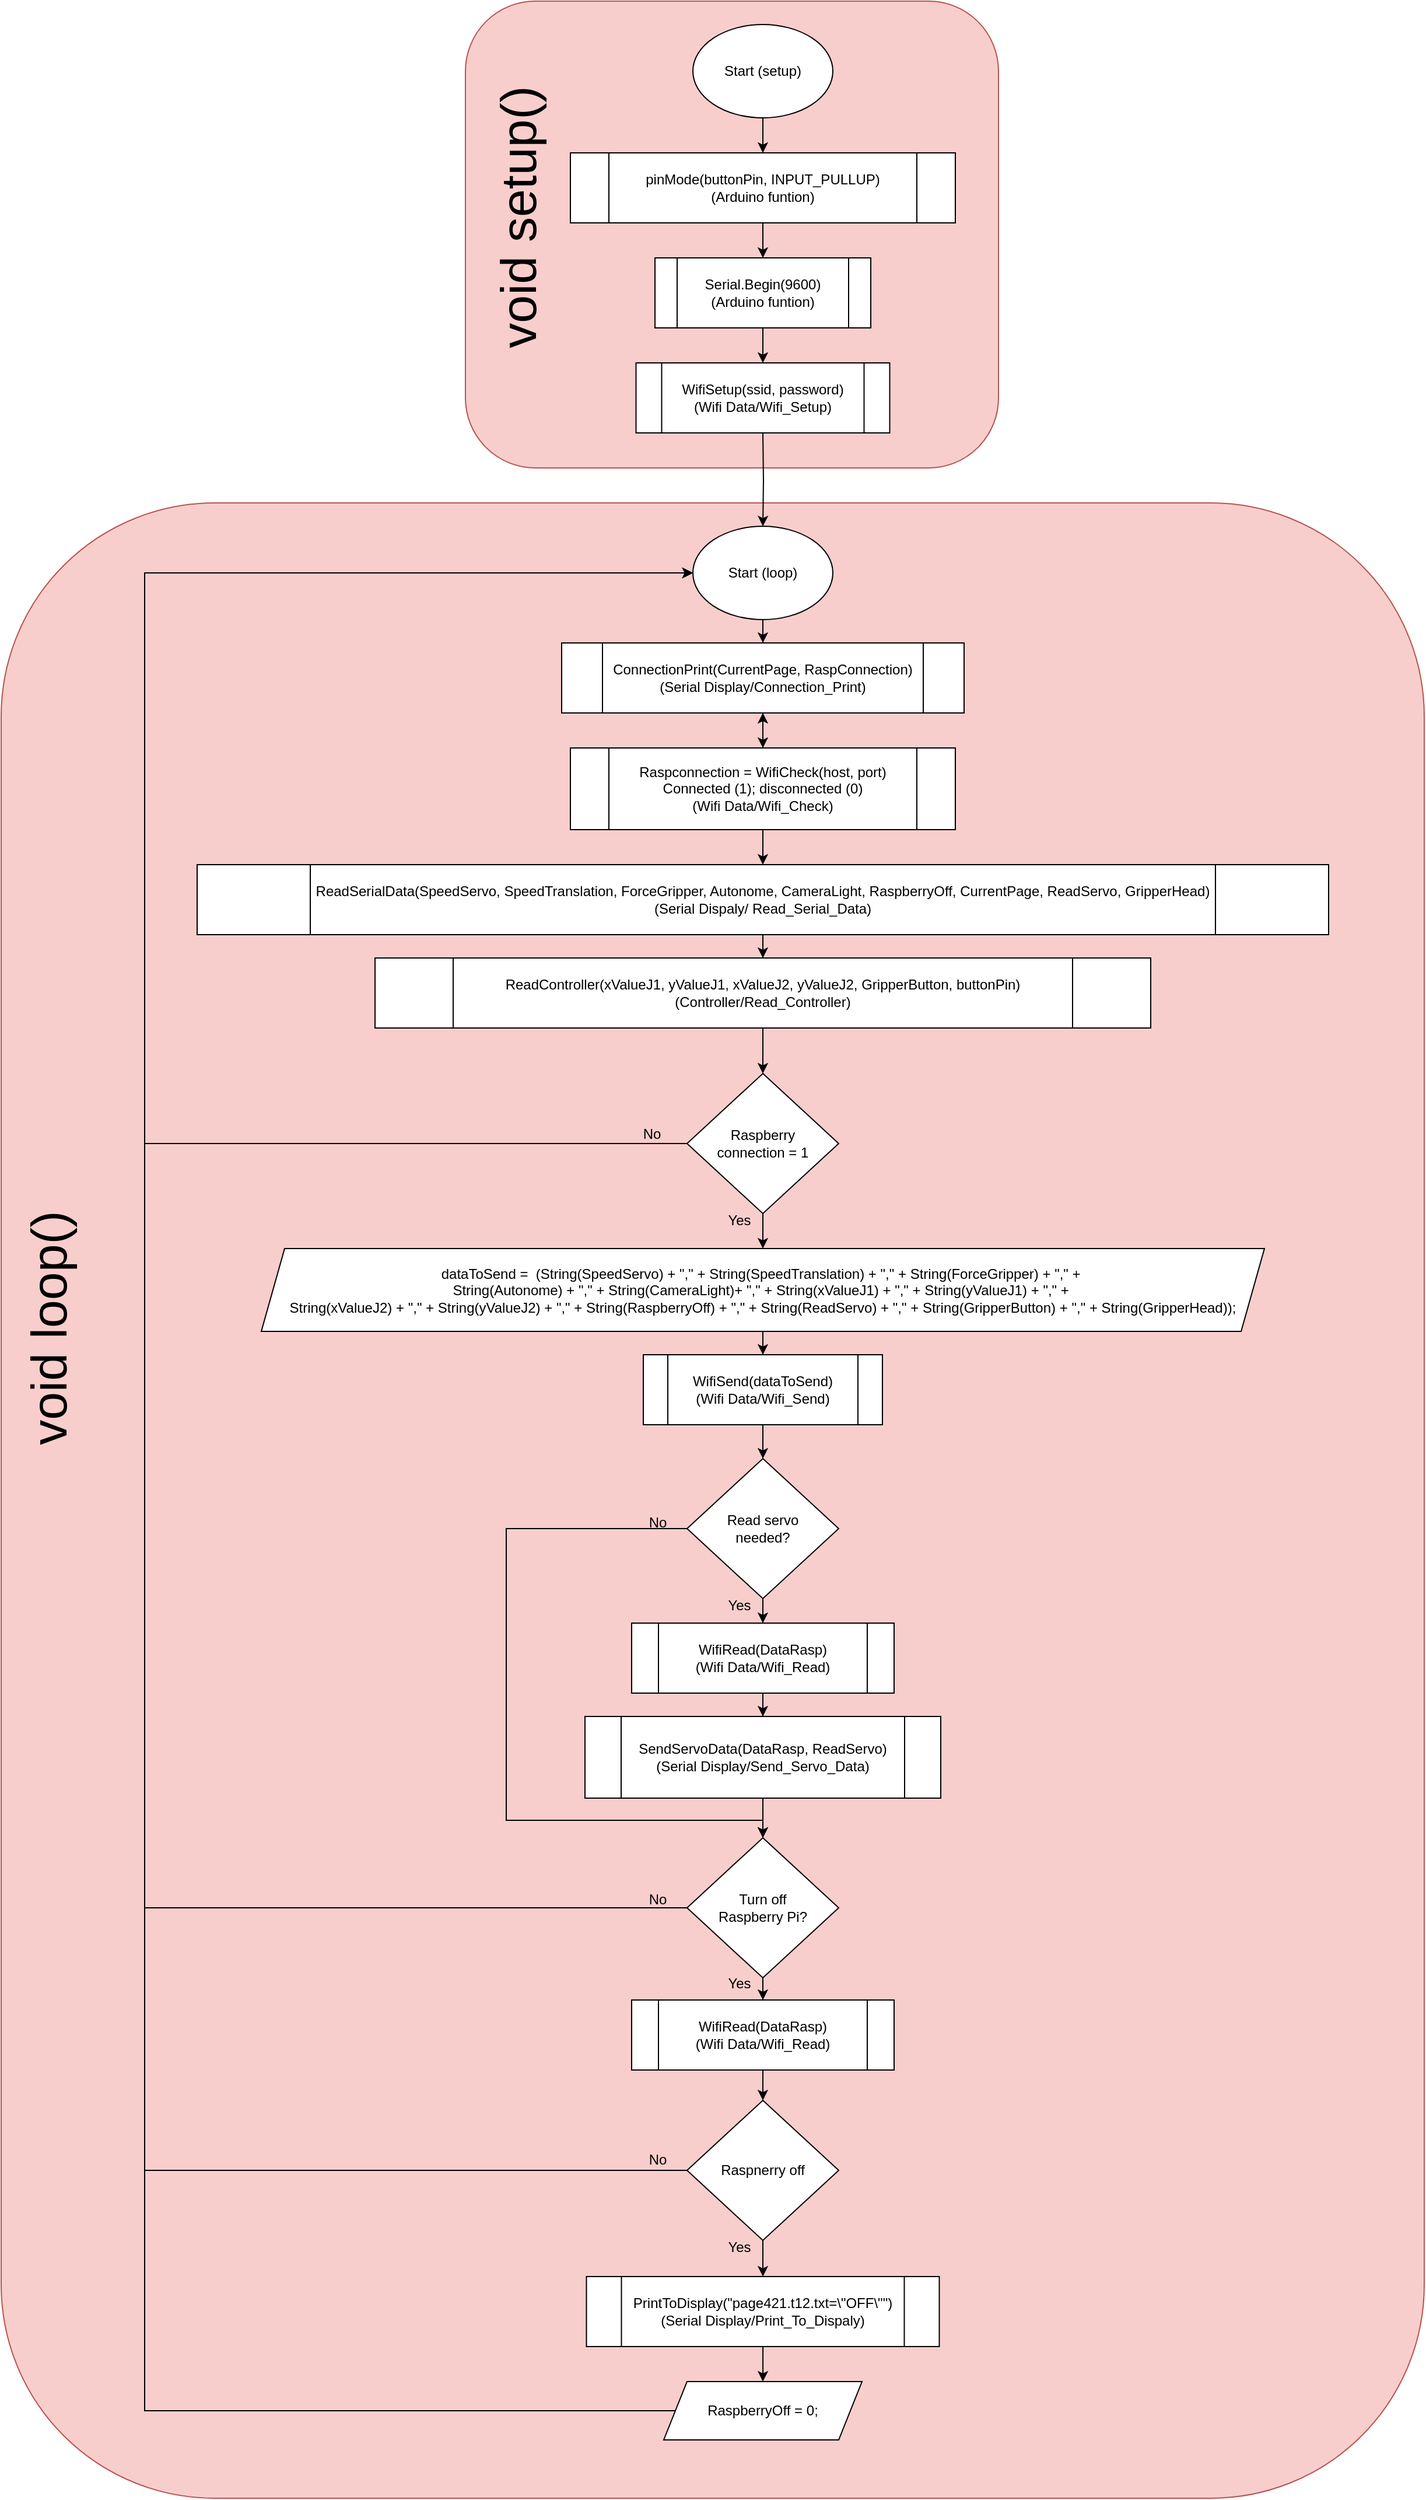 <mxfile version="24.5.2" type="device">
  <diagram name="Pagina-1" id="dS4uybEMfqJ0Xu83tVP7">
    <mxGraphModel dx="1696" dy="488" grid="1" gridSize="10" guides="1" tooltips="1" connect="1" arrows="1" fold="1" page="1" pageScale="1" pageWidth="827" pageHeight="1169" math="0" shadow="0">
      <root>
        <mxCell id="0" />
        <mxCell id="1" parent="0" />
        <mxCell id="qtluoc1eR0AZMDAhrb4A-11" value="" style="rounded=1;whiteSpace=wrap;html=1;fillColor=#f8cecc;strokeColor=#b85450;" vertex="1" parent="1">
          <mxGeometry x="-413" y="470" width="1220" height="1710" as="geometry" />
        </mxCell>
        <mxCell id="qtluoc1eR0AZMDAhrb4A-9" value="" style="rounded=1;whiteSpace=wrap;html=1;fillColor=#f8cecc;strokeColor=#b85450;" vertex="1" parent="1">
          <mxGeometry x="-15" y="40" width="457" height="400" as="geometry" />
        </mxCell>
        <mxCell id="qtluoc1eR0AZMDAhrb4A-6" value="" style="edgeStyle=orthogonalEdgeStyle;rounded=0;orthogonalLoop=1;jettySize=auto;html=1;" edge="1" parent="1" source="qtluoc1eR0AZMDAhrb4A-2">
          <mxGeometry relative="1" as="geometry">
            <mxPoint x="240" y="170" as="targetPoint" />
          </mxGeometry>
        </mxCell>
        <mxCell id="qtluoc1eR0AZMDAhrb4A-2" value="Start (setup)" style="ellipse;whiteSpace=wrap;html=1;" vertex="1" parent="1">
          <mxGeometry x="180" y="60" width="120" height="80" as="geometry" />
        </mxCell>
        <mxCell id="qtluoc1eR0AZMDAhrb4A-7" value="" style="edgeStyle=orthogonalEdgeStyle;rounded=0;orthogonalLoop=1;jettySize=auto;html=1;" edge="1" parent="1">
          <mxGeometry relative="1" as="geometry">
            <mxPoint x="240" y="230" as="sourcePoint" />
            <mxPoint x="240" y="260" as="targetPoint" />
          </mxGeometry>
        </mxCell>
        <mxCell id="qtluoc1eR0AZMDAhrb4A-8" value="" style="edgeStyle=orthogonalEdgeStyle;rounded=0;orthogonalLoop=1;jettySize=auto;html=1;" edge="1" parent="1">
          <mxGeometry relative="1" as="geometry">
            <mxPoint x="240" y="320" as="sourcePoint" />
            <mxPoint x="240" y="350" as="targetPoint" />
          </mxGeometry>
        </mxCell>
        <mxCell id="qtluoc1eR0AZMDAhrb4A-54" style="edgeStyle=orthogonalEdgeStyle;rounded=0;orthogonalLoop=1;jettySize=auto;html=1;" edge="1" parent="1" target="qtluoc1eR0AZMDAhrb4A-12">
          <mxGeometry relative="1" as="geometry">
            <mxPoint x="240" y="410" as="sourcePoint" />
          </mxGeometry>
        </mxCell>
        <mxCell id="qtluoc1eR0AZMDAhrb4A-10" value="&lt;font style=&quot;font-size: 43px;&quot;&gt;void setup()&lt;/font&gt;" style="text;html=1;align=center;verticalAlign=middle;whiteSpace=wrap;rounded=0;rotation=-90;" vertex="1" parent="1">
          <mxGeometry x="-107" y="210" width="275" height="30" as="geometry" />
        </mxCell>
        <mxCell id="qtluoc1eR0AZMDAhrb4A-84" style="edgeStyle=orthogonalEdgeStyle;rounded=0;orthogonalLoop=1;jettySize=auto;html=1;entryX=0.5;entryY=0;entryDx=0;entryDy=0;" edge="1" parent="1" source="qtluoc1eR0AZMDAhrb4A-12" target="qtluoc1eR0AZMDAhrb4A-60">
          <mxGeometry relative="1" as="geometry" />
        </mxCell>
        <mxCell id="qtluoc1eR0AZMDAhrb4A-12" value="Start (loop)" style="ellipse;whiteSpace=wrap;html=1;" vertex="1" parent="1">
          <mxGeometry x="180" y="490" width="120" height="80" as="geometry" />
        </mxCell>
        <mxCell id="qtluoc1eR0AZMDAhrb4A-18" style="edgeStyle=orthogonalEdgeStyle;rounded=0;orthogonalLoop=1;jettySize=auto;html=1;entryX=0;entryY=0.5;entryDx=0;entryDy=0;" edge="1" parent="1" source="qtluoc1eR0AZMDAhrb4A-17" target="qtluoc1eR0AZMDAhrb4A-12">
          <mxGeometry relative="1" as="geometry">
            <Array as="points">
              <mxPoint x="-290" y="1019" />
              <mxPoint x="-290" y="530" />
            </Array>
          </mxGeometry>
        </mxCell>
        <mxCell id="qtluoc1eR0AZMDAhrb4A-76" value="" style="edgeStyle=orthogonalEdgeStyle;rounded=0;orthogonalLoop=1;jettySize=auto;html=1;" edge="1" parent="1" source="qtluoc1eR0AZMDAhrb4A-17" target="qtluoc1eR0AZMDAhrb4A-75">
          <mxGeometry relative="1" as="geometry" />
        </mxCell>
        <mxCell id="qtluoc1eR0AZMDAhrb4A-17" value="Raspberry &lt;br&gt;connection = 1" style="rhombus;whiteSpace=wrap;html=1;" vertex="1" parent="1">
          <mxGeometry x="175" y="959" width="130" height="120" as="geometry" />
        </mxCell>
        <mxCell id="qtluoc1eR0AZMDAhrb4A-19" value="No" style="text;html=1;strokeColor=none;fillColor=none;align=center;verticalAlign=middle;whiteSpace=wrap;rounded=0;" vertex="1" parent="1">
          <mxGeometry x="115" y="996" width="60" height="30" as="geometry" />
        </mxCell>
        <mxCell id="qtluoc1eR0AZMDAhrb4A-29" style="edgeStyle=orthogonalEdgeStyle;rounded=0;orthogonalLoop=1;jettySize=auto;html=1;entryX=0.5;entryY=0;entryDx=0;entryDy=0;" edge="1" parent="1" source="qtluoc1eR0AZMDAhrb4A-22" target="qtluoc1eR0AZMDAhrb4A-26">
          <mxGeometry relative="1" as="geometry">
            <Array as="points">
              <mxPoint x="20" y="1349" />
              <mxPoint x="20" y="1599" />
              <mxPoint x="240" y="1599" />
            </Array>
          </mxGeometry>
        </mxCell>
        <mxCell id="qtluoc1eR0AZMDAhrb4A-85" value="" style="edgeStyle=orthogonalEdgeStyle;rounded=0;orthogonalLoop=1;jettySize=auto;html=1;" edge="1" parent="1" source="qtluoc1eR0AZMDAhrb4A-22" target="qtluoc1eR0AZMDAhrb4A-82">
          <mxGeometry relative="1" as="geometry" />
        </mxCell>
        <mxCell id="qtluoc1eR0AZMDAhrb4A-22" value="Read servo &lt;br&gt;needed?" style="rhombus;whiteSpace=wrap;html=1;" vertex="1" parent="1">
          <mxGeometry x="175" y="1289" width="130" height="120" as="geometry" />
        </mxCell>
        <mxCell id="qtluoc1eR0AZMDAhrb4A-23" value="No" style="text;html=1;strokeColor=none;fillColor=none;align=center;verticalAlign=middle;whiteSpace=wrap;rounded=0;" vertex="1" parent="1">
          <mxGeometry x="120" y="1329" width="60" height="30" as="geometry" />
        </mxCell>
        <mxCell id="qtluoc1eR0AZMDAhrb4A-35" style="edgeStyle=orthogonalEdgeStyle;rounded=0;orthogonalLoop=1;jettySize=auto;html=1;entryX=0;entryY=0.5;entryDx=0;entryDy=0;" edge="1" parent="1" source="qtluoc1eR0AZMDAhrb4A-26" target="qtluoc1eR0AZMDAhrb4A-12">
          <mxGeometry relative="1" as="geometry">
            <mxPoint x="100" y="930" as="targetPoint" />
            <Array as="points">
              <mxPoint x="-290" y="1674" />
              <mxPoint x="-290" y="530" />
            </Array>
          </mxGeometry>
        </mxCell>
        <mxCell id="qtluoc1eR0AZMDAhrb4A-90" value="" style="edgeStyle=orthogonalEdgeStyle;rounded=0;orthogonalLoop=1;jettySize=auto;html=1;" edge="1" parent="1" source="qtluoc1eR0AZMDAhrb4A-26" target="qtluoc1eR0AZMDAhrb4A-89">
          <mxGeometry relative="1" as="geometry" />
        </mxCell>
        <mxCell id="qtluoc1eR0AZMDAhrb4A-26" value="Turn off &lt;br&gt;Raspberry Pi?" style="rhombus;whiteSpace=wrap;html=1;" vertex="1" parent="1">
          <mxGeometry x="175" y="1614" width="130" height="120" as="geometry" />
        </mxCell>
        <mxCell id="qtluoc1eR0AZMDAhrb4A-27" value="No" style="text;html=1;strokeColor=none;fillColor=none;align=center;verticalAlign=middle;whiteSpace=wrap;rounded=0;" vertex="1" parent="1">
          <mxGeometry x="120" y="1652" width="60" height="30" as="geometry" />
        </mxCell>
        <mxCell id="qtluoc1eR0AZMDAhrb4A-39" style="edgeStyle=orthogonalEdgeStyle;rounded=0;orthogonalLoop=1;jettySize=auto;html=1;entryX=0;entryY=0.5;entryDx=0;entryDy=0;" edge="1" parent="1" source="qtluoc1eR0AZMDAhrb4A-38" target="qtluoc1eR0AZMDAhrb4A-12">
          <mxGeometry relative="1" as="geometry">
            <Array as="points">
              <mxPoint x="-290" y="1899" />
              <mxPoint x="-290" y="530" />
            </Array>
          </mxGeometry>
        </mxCell>
        <mxCell id="qtluoc1eR0AZMDAhrb4A-93" value="" style="edgeStyle=orthogonalEdgeStyle;rounded=0;orthogonalLoop=1;jettySize=auto;html=1;" edge="1" parent="1" source="qtluoc1eR0AZMDAhrb4A-38" target="qtluoc1eR0AZMDAhrb4A-92">
          <mxGeometry relative="1" as="geometry" />
        </mxCell>
        <mxCell id="qtluoc1eR0AZMDAhrb4A-38" value="Raspnerry off" style="rhombus;whiteSpace=wrap;html=1;" vertex="1" parent="1">
          <mxGeometry x="175" y="1839" width="130" height="120" as="geometry" />
        </mxCell>
        <mxCell id="qtluoc1eR0AZMDAhrb4A-43" value="No" style="text;html=1;strokeColor=none;fillColor=none;align=center;verticalAlign=middle;whiteSpace=wrap;rounded=0;" vertex="1" parent="1">
          <mxGeometry x="120" y="1875" width="60" height="30" as="geometry" />
        </mxCell>
        <mxCell id="qtluoc1eR0AZMDAhrb4A-59" value="&lt;font style=&quot;font-size: 43px;&quot;&gt;void loop()&lt;/font&gt;" style="text;html=1;align=center;verticalAlign=middle;whiteSpace=wrap;rounded=0;rotation=-90;" vertex="1" parent="1">
          <mxGeometry x="-547.5" y="1162.5" width="350" height="30" as="geometry" />
        </mxCell>
        <mxCell id="qtluoc1eR0AZMDAhrb4A-68" value="" style="edgeStyle=orthogonalEdgeStyle;rounded=0;orthogonalLoop=1;jettySize=auto;html=1;" edge="1" parent="1" source="qtluoc1eR0AZMDAhrb4A-60" target="qtluoc1eR0AZMDAhrb4A-65">
          <mxGeometry relative="1" as="geometry" />
        </mxCell>
        <mxCell id="qtluoc1eR0AZMDAhrb4A-60" value="&lt;p style=&quot;line-height: 120%;&quot;&gt;&lt;/p&gt;&lt;div style=&quot;line-height: 120%; white-space: pre;&quot;&gt;&lt;font style=&quot;background-color: rgb(255, 255, 255); font-size: 12px;&quot; face=&quot;Helvetica&quot;&gt;ConnectionPrint(CurrentPage, RaspConnection)&lt;/font&gt;&lt;/div&gt;&lt;div style=&quot;line-height: 120%; white-space: pre;&quot;&gt;&lt;font style=&quot;background-color: rgb(255, 255, 255); font-size: 12px;&quot; face=&quot;Helvetica&quot;&gt;(Serial Display/Connection_Print)&lt;/font&gt;&lt;/div&gt;&lt;p&gt;&lt;/p&gt;" style="shape=process;whiteSpace=wrap;html=1;backgroundOutline=1;" vertex="1" parent="1">
          <mxGeometry x="67.5" y="590" width="345" height="60" as="geometry" />
        </mxCell>
        <mxCell id="qtluoc1eR0AZMDAhrb4A-61" value="&lt;p style=&quot;line-height: 120%;&quot;&gt;&lt;/p&gt;&lt;div style=&quot;line-height: 120%; white-space: pre;&quot;&gt;&lt;span style=&quot;background-color: rgb(255, 255, 255);&quot;&gt;pinMode(buttonPin, INPUT_PULLUP)&lt;/span&gt;&lt;/div&gt;&lt;div style=&quot;line-height: 120%; white-space: pre;&quot;&gt;&lt;span style=&quot;background-color: rgb(255, 255, 255);&quot;&gt;(Arduino funtion)&lt;/span&gt;&lt;/div&gt;&lt;p&gt;&lt;/p&gt;" style="shape=process;whiteSpace=wrap;html=1;backgroundOutline=1;" vertex="1" parent="1">
          <mxGeometry x="75" y="170" width="330" height="60" as="geometry" />
        </mxCell>
        <mxCell id="qtluoc1eR0AZMDAhrb4A-62" value="&lt;p style=&quot;line-height: 120%;&quot;&gt;&lt;/p&gt;&lt;div style=&quot;line-height: 120%; white-space: pre;&quot;&gt;&lt;span style=&quot;background-color: rgb(255, 255, 255);&quot;&gt;Serial.Begin(9600)&lt;/span&gt;&lt;/div&gt;&lt;div style=&quot;line-height: 120%; white-space: pre;&quot;&gt;&lt;span style=&quot;background-color: rgb(255, 255, 255);&quot;&gt;(Arduino funtion)&lt;/span&gt;&lt;span style=&quot;background-color: rgb(255, 255, 255);&quot;&gt;&lt;br&gt;&lt;/span&gt;&lt;/div&gt;&lt;p&gt;&lt;/p&gt;" style="shape=process;whiteSpace=wrap;html=1;backgroundOutline=1;" vertex="1" parent="1">
          <mxGeometry x="147.5" y="260" width="185" height="60" as="geometry" />
        </mxCell>
        <mxCell id="qtluoc1eR0AZMDAhrb4A-63" value="&lt;p style=&quot;line-height: 120%;&quot;&gt;&lt;/p&gt;&lt;div style=&quot;line-height: 120%; white-space: pre;&quot;&gt;&lt;span style=&quot;background-color: rgb(255, 255, 255);&quot;&gt;WifiSetup(ssid, password)&lt;/span&gt;&lt;/div&gt;&lt;div style=&quot;line-height: 120%; white-space: pre;&quot;&gt;&lt;span style=&quot;background-color: rgb(255, 255, 255);&quot;&gt;(Wifi Data/Wifi_Setup)&lt;/span&gt;&lt;/div&gt;&lt;p&gt;&lt;/p&gt;" style="shape=process;whiteSpace=wrap;html=1;backgroundOutline=1;" vertex="1" parent="1">
          <mxGeometry x="131.25" y="350" width="217.5" height="60" as="geometry" />
        </mxCell>
        <mxCell id="qtluoc1eR0AZMDAhrb4A-71" value="" style="edgeStyle=orthogonalEdgeStyle;rounded=0;orthogonalLoop=1;jettySize=auto;html=1;" edge="1" parent="1" source="qtluoc1eR0AZMDAhrb4A-65" target="qtluoc1eR0AZMDAhrb4A-69">
          <mxGeometry relative="1" as="geometry" />
        </mxCell>
        <mxCell id="qtluoc1eR0AZMDAhrb4A-100" value="" style="edgeStyle=orthogonalEdgeStyle;rounded=0;orthogonalLoop=1;jettySize=auto;html=1;" edge="1" parent="1" source="qtluoc1eR0AZMDAhrb4A-65" target="qtluoc1eR0AZMDAhrb4A-60">
          <mxGeometry relative="1" as="geometry" />
        </mxCell>
        <mxCell id="qtluoc1eR0AZMDAhrb4A-65" value="&lt;p style=&quot;line-height: 120%;&quot;&gt;&lt;/p&gt;&lt;div style=&quot;line-height: 120%; white-space: pre;&quot;&gt;&lt;span style=&quot;background-color: rgb(255, 255, 255);&quot;&gt;Raspconnection = Wi&lt;/span&gt;&lt;span style=&quot;background-color: rgb(255, 255, 255);&quot;&gt;fiCheck(host, port)&lt;/span&gt;&lt;/div&gt;&lt;div style=&quot;line-height: 120%; white-space: pre;&quot;&gt;&lt;span style=&quot;background-color: rgb(255, 255, 255);&quot;&gt;Connected (1); disconnected (0)&lt;/span&gt;&lt;br&gt;&lt;/div&gt;&lt;div style=&quot;line-height: 120%; white-space: pre;&quot;&gt;&lt;div style=&quot;line-height: 14.4px;&quot;&gt;&lt;font style=&quot;background-color: rgb(255, 255, 255);&quot; face=&quot;Helvetica&quot;&gt;(Wifi Data/Wifi_Check)&lt;/font&gt;&lt;/div&gt;&lt;/div&gt;&lt;p&gt;&lt;/p&gt;" style="shape=process;whiteSpace=wrap;html=1;backgroundOutline=1;" vertex="1" parent="1">
          <mxGeometry x="75" y="680" width="330" height="70" as="geometry" />
        </mxCell>
        <mxCell id="qtluoc1eR0AZMDAhrb4A-73" value="" style="edgeStyle=orthogonalEdgeStyle;rounded=0;orthogonalLoop=1;jettySize=auto;html=1;" edge="1" parent="1" source="qtluoc1eR0AZMDAhrb4A-69" target="qtluoc1eR0AZMDAhrb4A-72">
          <mxGeometry relative="1" as="geometry" />
        </mxCell>
        <mxCell id="qtluoc1eR0AZMDAhrb4A-69" value="&lt;p style=&quot;line-height: 120%;&quot;&gt;&lt;/p&gt;&lt;div style=&quot;line-height: 120%; white-space: pre;&quot;&gt;&lt;span style=&quot;background-color: rgb(255, 255, 255);&quot;&gt;&lt;font style=&quot;font-size: 12px;&quot; face=&quot;Helvetica&quot;&gt;ReadSerialData(SpeedServo, SpeedTranslation, ForceGripper, Autonome, CameraLight, RaspberryOff, CurrentPage, ReadServo, GripperHead)&lt;/font&gt;&lt;/span&gt;&lt;/div&gt;&lt;div style=&quot;line-height: 120%; white-space: pre;&quot;&gt;&lt;span style=&quot;background-color: rgb(255, 255, 255);&quot;&gt;&lt;font style=&quot;font-size: 12px;&quot; face=&quot;Helvetica&quot;&gt;(Serial Dispaly/ Read_Serial_Data)&lt;/font&gt;&lt;/span&gt;&lt;/div&gt;&lt;p&gt;&lt;/p&gt;" style="shape=process;whiteSpace=wrap;html=1;backgroundOutline=1;" vertex="1" parent="1">
          <mxGeometry x="-245" y="780" width="970" height="60" as="geometry" />
        </mxCell>
        <mxCell id="qtluoc1eR0AZMDAhrb4A-74" value="" style="edgeStyle=orthogonalEdgeStyle;rounded=0;orthogonalLoop=1;jettySize=auto;html=1;" edge="1" parent="1" source="qtluoc1eR0AZMDAhrb4A-72" target="qtluoc1eR0AZMDAhrb4A-17">
          <mxGeometry relative="1" as="geometry" />
        </mxCell>
        <mxCell id="qtluoc1eR0AZMDAhrb4A-72" value="&lt;p style=&quot;line-height: 120%;&quot;&gt;&lt;/p&gt;&lt;div style=&quot;line-height: 120%; white-space: pre;&quot;&gt;&lt;span style=&quot;background-color: rgb(255, 255, 255);&quot;&gt;&lt;font face=&quot;Helvetica&quot;&gt;ReadController(xValueJ1, yValueJ1, xValueJ2, yValueJ2, GripperButton, buttonPin)&lt;/font&gt;&lt;/span&gt;&lt;/div&gt;&lt;div style=&quot;line-height: 120%; white-space: pre;&quot;&gt;&lt;span style=&quot;background-color: rgb(255, 255, 255);&quot;&gt;&lt;font face=&quot;Helvetica&quot;&gt;(Controller/Read_Controller)&lt;/font&gt;&lt;/span&gt;&lt;/div&gt;&lt;p&gt;&lt;/p&gt;" style="shape=process;whiteSpace=wrap;html=1;backgroundOutline=1;" vertex="1" parent="1">
          <mxGeometry x="-92.5" y="860" width="665" height="60" as="geometry" />
        </mxCell>
        <mxCell id="qtluoc1eR0AZMDAhrb4A-78" value="" style="edgeStyle=orthogonalEdgeStyle;rounded=0;orthogonalLoop=1;jettySize=auto;html=1;" edge="1" parent="1" source="qtluoc1eR0AZMDAhrb4A-75" target="qtluoc1eR0AZMDAhrb4A-77">
          <mxGeometry relative="1" as="geometry" />
        </mxCell>
        <mxCell id="qtluoc1eR0AZMDAhrb4A-75" value="&lt;font style=&quot;font-size: 12px;&quot; face=&quot;Helvetica&quot;&gt;dataToSend =&amp;nbsp; (&lt;span style=&quot;white-space: pre;&quot;&gt;String&lt;/span&gt;&lt;span style=&quot;white-space: pre;&quot;&gt;(&lt;/span&gt;&lt;span style=&quot;white-space: pre;&quot;&gt;SpeedServo&lt;/span&gt;&lt;span style=&quot;white-space: pre;&quot;&gt;) &lt;/span&gt;&lt;span style=&quot;white-space: pre;&quot;&gt;+&lt;/span&gt;&lt;span style=&quot;white-space: pre;&quot;&gt; &lt;/span&gt;&lt;span style=&quot;white-space: pre;&quot;&gt;&quot;,&quot;&lt;/span&gt;&lt;span style=&quot;white-space: pre;&quot;&gt; &lt;/span&gt;&lt;span style=&quot;white-space: pre;&quot;&gt;+&lt;/span&gt;&lt;span style=&quot;white-space: pre;&quot;&gt; &lt;/span&gt;&lt;span style=&quot;white-space: pre;&quot;&gt;String&lt;/span&gt;&lt;span style=&quot;white-space: pre;&quot;&gt;(&lt;/span&gt;&lt;span style=&quot;white-space: pre;&quot;&gt;SpeedTranslation&lt;/span&gt;&lt;span style=&quot;white-space: pre;&quot;&gt;) &lt;/span&gt;&lt;span style=&quot;white-space: pre;&quot;&gt;+&lt;/span&gt;&lt;span style=&quot;white-space: pre;&quot;&gt; &lt;/span&gt;&lt;span style=&quot;white-space: pre;&quot;&gt;&quot;,&quot;&lt;/span&gt;&lt;span style=&quot;white-space: pre;&quot;&gt; &lt;/span&gt;&lt;span style=&quot;white-space: pre;&quot;&gt;+&lt;/span&gt;&lt;span style=&quot;white-space: pre;&quot;&gt; &lt;/span&gt;&lt;span style=&quot;white-space: pre;&quot;&gt;String&lt;/span&gt;&lt;span style=&quot;white-space: pre;&quot;&gt;(&lt;/span&gt;&lt;span style=&quot;white-space: pre;&quot;&gt;ForceGripper&lt;/span&gt;&lt;span style=&quot;white-space: pre;&quot;&gt;) &lt;/span&gt;&lt;span style=&quot;white-space: pre;&quot;&gt;+&lt;/span&gt;&lt;span style=&quot;white-space: pre;&quot;&gt; &lt;/span&gt;&lt;span style=&quot;white-space: pre;&quot;&gt;&quot;,&quot;&lt;/span&gt;&lt;span style=&quot;white-space: pre;&quot;&gt; &lt;/span&gt;&lt;span style=&quot;white-space: pre;&quot;&gt;+&lt;/span&gt;&lt;span style=&quot;white-space: pre;&quot;&gt; &lt;/span&gt;&lt;/font&gt;&lt;div&gt;&lt;font style=&quot;font-size: 12px;&quot; face=&quot;Helvetica&quot;&gt;&lt;span style=&quot;white-space: pre;&quot;&gt;String&lt;/span&gt;&lt;span style=&quot;white-space: pre;&quot;&gt;(&lt;/span&gt;&lt;span style=&quot;white-space: pre;&quot;&gt;Autonome&lt;/span&gt;&lt;span style=&quot;white-space: pre;&quot;&gt;) &lt;/span&gt;&lt;span style=&quot;white-space: pre;&quot;&gt;+&lt;/span&gt;&lt;span style=&quot;white-space: pre;&quot;&gt; &lt;/span&gt;&lt;span style=&quot;white-space: pre;&quot;&gt;&quot;,&quot;&lt;/span&gt;&lt;span style=&quot;white-space: pre;&quot;&gt; &lt;/span&gt;&lt;span style=&quot;white-space: pre;&quot;&gt;+&lt;/span&gt;&lt;span style=&quot;white-space: pre;&quot;&gt; &lt;/span&gt;&lt;span style=&quot;white-space: pre;&quot;&gt;String&lt;/span&gt;&lt;span style=&quot;white-space: pre;&quot;&gt;(&lt;/span&gt;&lt;span style=&quot;white-space: pre;&quot;&gt;CameraLight&lt;/span&gt;&lt;span style=&quot;white-space: pre;&quot;&gt;)&lt;/span&gt;&lt;/font&gt;&lt;span style=&quot;background-color: initial; white-space: pre;&quot;&gt;+&lt;/span&gt;&lt;span style=&quot;background-color: initial; white-space: pre;&quot;&gt; &lt;/span&gt;&lt;span style=&quot;background-color: initial; white-space: pre;&quot;&gt;&quot;,&quot;&lt;/span&gt;&lt;span style=&quot;background-color: initial; white-space: pre;&quot;&gt; &lt;/span&gt;&lt;span style=&quot;background-color: initial; white-space: pre;&quot;&gt;+&lt;/span&gt;&lt;span style=&quot;background-color: initial; white-space: pre;&quot;&gt; &lt;/span&gt;&lt;span style=&quot;background-color: initial; white-space: pre;&quot;&gt;String&lt;/span&gt;&lt;span style=&quot;background-color: initial; white-space: pre;&quot;&gt;(&lt;/span&gt;&lt;span style=&quot;background-color: initial; white-space: pre;&quot;&gt;xValueJ1&lt;/span&gt;&lt;span style=&quot;background-color: initial; white-space: pre;&quot;&gt;) &lt;/span&gt;&lt;span style=&quot;background-color: initial; white-space: pre;&quot;&gt;+&lt;/span&gt;&lt;span style=&quot;background-color: initial; white-space: pre;&quot;&gt; &lt;/span&gt;&lt;span style=&quot;background-color: initial; white-space: pre;&quot;&gt;&quot;,&quot;&lt;/span&gt;&lt;span style=&quot;background-color: initial; white-space: pre;&quot;&gt; &lt;/span&gt;&lt;span style=&quot;background-color: initial; white-space: pre;&quot;&gt;+&lt;/span&gt;&lt;span style=&quot;background-color: initial; white-space: pre;&quot;&gt; &lt;/span&gt;&lt;span style=&quot;background-color: initial; white-space: pre;&quot;&gt;String&lt;/span&gt;&lt;span style=&quot;background-color: initial; white-space: pre;&quot;&gt;(&lt;/span&gt;&lt;span style=&quot;background-color: initial; white-space: pre;&quot;&gt;yValueJ1&lt;/span&gt;&lt;span style=&quot;background-color: initial; white-space: pre;&quot;&gt;) &lt;/span&gt;&lt;span style=&quot;background-color: initial; white-space: pre;&quot;&gt;+&lt;/span&gt;&lt;span style=&quot;background-color: initial; white-space: pre;&quot;&gt; &lt;/span&gt;&lt;span style=&quot;background-color: initial; white-space: pre;&quot;&gt;&quot;,&quot;&lt;/span&gt;&lt;span style=&quot;background-color: initial; white-space: pre;&quot;&gt; &lt;/span&gt;&lt;span style=&quot;background-color: initial; white-space: pre;&quot;&gt;+&lt;/span&gt;&lt;span style=&quot;background-color: initial; white-space: pre;&quot;&gt; &lt;/span&gt;&lt;/div&gt;&lt;div&gt;&lt;span style=&quot;background-color: initial; white-space: pre;&quot;&gt;String&lt;/span&gt;&lt;span style=&quot;background-color: initial; white-space: pre;&quot;&gt;(&lt;/span&gt;&lt;span style=&quot;background-color: initial; white-space: pre;&quot;&gt;xValueJ2&lt;/span&gt;&lt;span style=&quot;background-color: initial; white-space: pre;&quot;&gt;) &lt;/span&gt;&lt;span style=&quot;background-color: initial; white-space: pre;&quot;&gt;+&lt;/span&gt;&lt;span style=&quot;background-color: initial; white-space: pre;&quot;&gt; &lt;/span&gt;&lt;span style=&quot;background-color: initial; white-space: pre;&quot;&gt;&quot;,&quot;&lt;/span&gt;&lt;span style=&quot;background-color: initial; white-space: pre;&quot;&gt; &lt;/span&gt;&lt;span style=&quot;background-color: initial; white-space: pre;&quot;&gt;+&lt;/span&gt;&lt;span style=&quot;background-color: initial; white-space: pre;&quot;&gt; &lt;/span&gt;&lt;span style=&quot;background-color: initial; white-space: pre;&quot;&gt;String&lt;/span&gt;&lt;span style=&quot;background-color: initial; white-space: pre;&quot;&gt;(&lt;/span&gt;&lt;span style=&quot;background-color: initial; white-space: pre;&quot;&gt;yValueJ2&lt;/span&gt;&lt;span style=&quot;background-color: initial; white-space: pre;&quot;&gt;) &lt;/span&gt;&lt;span style=&quot;background-color: initial; white-space: pre;&quot;&gt;+&lt;/span&gt;&lt;span style=&quot;background-color: initial; white-space: pre;&quot;&gt; &lt;/span&gt;&lt;span style=&quot;background-color: initial; white-space: pre;&quot;&gt;&quot;,&quot;&lt;/span&gt;&lt;span style=&quot;background-color: initial; white-space: pre;&quot;&gt; &lt;/span&gt;&lt;span style=&quot;background-color: initial; white-space: pre;&quot;&gt;+&lt;/span&gt;&lt;span style=&quot;background-color: initial; white-space: pre;&quot;&gt; &lt;/span&gt;&lt;span style=&quot;background-color: initial; white-space: pre;&quot;&gt;String&lt;/span&gt;&lt;span style=&quot;background-color: initial; white-space: pre;&quot;&gt;(&lt;/span&gt;&lt;span style=&quot;background-color: initial; white-space: pre;&quot;&gt;RaspberryOff&lt;/span&gt;&lt;span style=&quot;background-color: initial; white-space: pre;&quot;&gt;) &lt;/span&gt;&lt;span style=&quot;background-color: initial; white-space: pre;&quot;&gt;+&lt;/span&gt;&lt;span style=&quot;background-color: initial; white-space: pre;&quot;&gt; &lt;/span&gt;&lt;span style=&quot;background-color: initial; white-space: pre;&quot;&gt;&quot;,&quot;&lt;/span&gt;&lt;span style=&quot;background-color: initial; white-space: pre;&quot;&gt; &lt;/span&gt;&lt;span style=&quot;background-color: initial; white-space: pre;&quot;&gt;+&lt;/span&gt;&lt;span style=&quot;background-color: initial; white-space: pre;&quot;&gt; &lt;/span&gt;&lt;span style=&quot;background-color: initial; white-space: pre;&quot;&gt;String&lt;/span&gt;&lt;span style=&quot;background-color: initial; white-space: pre;&quot;&gt;(&lt;/span&gt;&lt;span style=&quot;background-color: initial; white-space: pre;&quot;&gt;ReadServo&lt;/span&gt;&lt;span style=&quot;background-color: initial; white-space: pre;&quot;&gt;) &lt;/span&gt;&lt;span style=&quot;background-color: initial; white-space: pre;&quot;&gt;+&lt;/span&gt;&lt;span style=&quot;background-color: initial; white-space: pre;&quot;&gt; &lt;/span&gt;&lt;span style=&quot;background-color: initial; white-space: pre;&quot;&gt;&quot;,&quot;&lt;/span&gt;&lt;span style=&quot;background-color: initial; white-space: pre;&quot;&gt; &lt;/span&gt;&lt;span style=&quot;background-color: initial; white-space: pre;&quot;&gt;+&lt;/span&gt;&lt;span style=&quot;background-color: initial; white-space: pre;&quot;&gt; &lt;/span&gt;&lt;span style=&quot;background-color: initial; white-space: pre;&quot;&gt;String&lt;/span&gt;&lt;span style=&quot;background-color: initial; white-space: pre;&quot;&gt;(&lt;/span&gt;&lt;span style=&quot;background-color: initial; white-space: pre;&quot;&gt;GripperButton&lt;/span&gt;&lt;span style=&quot;background-color: initial; white-space: pre;&quot;&gt;) &lt;/span&gt;&lt;span style=&quot;background-color: initial; white-space: pre;&quot;&gt;+&lt;/span&gt;&lt;span style=&quot;background-color: initial; white-space: pre;&quot;&gt; &lt;/span&gt;&lt;span style=&quot;background-color: initial; white-space: pre;&quot;&gt;&quot;,&quot;&lt;/span&gt;&lt;span style=&quot;background-color: initial; white-space: pre;&quot;&gt; &lt;/span&gt;&lt;span style=&quot;background-color: initial; white-space: pre;&quot;&gt;+&lt;/span&gt;&lt;span style=&quot;background-color: initial; white-space: pre;&quot;&gt; &lt;/span&gt;&lt;span style=&quot;background-color: initial; white-space: pre;&quot;&gt;String&lt;/span&gt;&lt;span style=&quot;background-color: initial; white-space: pre;&quot;&gt;(&lt;/span&gt;&lt;span style=&quot;background-color: initial; white-space: pre;&quot;&gt;GripperHead&lt;/span&gt;&lt;span style=&quot;background-color: initial; white-space: pre;&quot;&gt;));&lt;/span&gt;&lt;/div&gt;" style="shape=parallelogram;perimeter=parallelogramPerimeter;whiteSpace=wrap;html=1;fixedSize=1;" vertex="1" parent="1">
          <mxGeometry x="-190" y="1109" width="860" height="71" as="geometry" />
        </mxCell>
        <mxCell id="qtluoc1eR0AZMDAhrb4A-79" value="" style="edgeStyle=orthogonalEdgeStyle;rounded=0;orthogonalLoop=1;jettySize=auto;html=1;" edge="1" parent="1" source="qtluoc1eR0AZMDAhrb4A-77" target="qtluoc1eR0AZMDAhrb4A-22">
          <mxGeometry relative="1" as="geometry" />
        </mxCell>
        <mxCell id="qtluoc1eR0AZMDAhrb4A-77" value="&lt;p style=&quot;line-height: 120%;&quot;&gt;&lt;/p&gt;&lt;div style=&quot;line-height: 120%; white-space: pre;&quot;&gt;&lt;span style=&quot;background-color: rgb(255, 255, 255);&quot;&gt;WifiSend(dataToSend)&lt;/span&gt;&lt;/div&gt;&lt;div style=&quot;line-height: 120%; white-space: pre;&quot;&gt;&lt;span style=&quot;background-color: rgb(255, 255, 255);&quot;&gt;(Wifi Data/Wifi_Send)&lt;/span&gt;&lt;/div&gt;&lt;p&gt;&lt;/p&gt;" style="shape=process;whiteSpace=wrap;html=1;backgroundOutline=1;" vertex="1" parent="1">
          <mxGeometry x="137.5" y="1200" width="205" height="60" as="geometry" />
        </mxCell>
        <mxCell id="qtluoc1eR0AZMDAhrb4A-88" value="" style="edgeStyle=orthogonalEdgeStyle;rounded=0;orthogonalLoop=1;jettySize=auto;html=1;" edge="1" parent="1" source="qtluoc1eR0AZMDAhrb4A-82" target="qtluoc1eR0AZMDAhrb4A-86">
          <mxGeometry relative="1" as="geometry" />
        </mxCell>
        <mxCell id="qtluoc1eR0AZMDAhrb4A-82" value="&lt;p style=&quot;line-height: 120%;&quot;&gt;&lt;/p&gt;&lt;div style=&quot;line-height: 120%; white-space: pre;&quot;&gt;&lt;span style=&quot;background-color: rgb(255, 255, 255);&quot;&gt;WifiRead(DataRasp)&lt;/span&gt;&lt;/div&gt;&lt;div style=&quot;line-height: 120%; white-space: pre;&quot;&gt;&lt;span style=&quot;background-color: rgb(255, 255, 255);&quot;&gt;(Wifi Data/Wifi_Read)&lt;/span&gt;&lt;/div&gt;&lt;p&gt;&lt;/p&gt;" style="shape=process;whiteSpace=wrap;html=1;backgroundOutline=1;" vertex="1" parent="1">
          <mxGeometry x="127.5" y="1430" width="225" height="60" as="geometry" />
        </mxCell>
        <mxCell id="qtluoc1eR0AZMDAhrb4A-87" value="" style="edgeStyle=orthogonalEdgeStyle;rounded=0;orthogonalLoop=1;jettySize=auto;html=1;" edge="1" parent="1" source="qtluoc1eR0AZMDAhrb4A-86" target="qtluoc1eR0AZMDAhrb4A-26">
          <mxGeometry relative="1" as="geometry" />
        </mxCell>
        <mxCell id="qtluoc1eR0AZMDAhrb4A-86" value="&lt;p style=&quot;line-height: 120%;&quot;&gt;&lt;/p&gt;&lt;div style=&quot;line-height: 120%; white-space: pre;&quot;&gt;&lt;span style=&quot;background-color: rgb(255, 255, 255);&quot;&gt;SendServoData(DataRasp, ReadServo)&lt;/span&gt;&lt;/div&gt;&lt;div style=&quot;line-height: 120%; white-space: pre;&quot;&gt;&lt;span style=&quot;background-color: rgb(255, 255, 255);&quot;&gt;(Serial Display/Send_Servo_Data)&lt;/span&gt;&lt;/div&gt;&lt;p&gt;&lt;/p&gt;" style="shape=process;whiteSpace=wrap;html=1;backgroundOutline=1;" vertex="1" parent="1">
          <mxGeometry x="87.5" y="1510" width="305" height="70" as="geometry" />
        </mxCell>
        <mxCell id="qtluoc1eR0AZMDAhrb4A-91" value="" style="edgeStyle=orthogonalEdgeStyle;rounded=0;orthogonalLoop=1;jettySize=auto;html=1;" edge="1" parent="1" source="qtluoc1eR0AZMDAhrb4A-89" target="qtluoc1eR0AZMDAhrb4A-38">
          <mxGeometry relative="1" as="geometry" />
        </mxCell>
        <mxCell id="qtluoc1eR0AZMDAhrb4A-89" value="&lt;p style=&quot;line-height: 120%;&quot;&gt;&lt;/p&gt;&lt;div style=&quot;line-height: 120%; white-space: pre;&quot;&gt;&lt;span style=&quot;background-color: rgb(255, 255, 255);&quot;&gt;WifiRead(DataRasp)&lt;/span&gt;&lt;/div&gt;&lt;div style=&quot;line-height: 120%; white-space: pre;&quot;&gt;&lt;span style=&quot;background-color: rgb(255, 255, 255);&quot;&gt;(Wifi Data/Wifi_Read)&lt;/span&gt;&lt;/div&gt;&lt;p&gt;&lt;/p&gt;" style="shape=process;whiteSpace=wrap;html=1;backgroundOutline=1;" vertex="1" parent="1">
          <mxGeometry x="127.5" y="1753" width="225" height="60" as="geometry" />
        </mxCell>
        <mxCell id="qtluoc1eR0AZMDAhrb4A-94" style="edgeStyle=orthogonalEdgeStyle;rounded=0;orthogonalLoop=1;jettySize=auto;html=1;entryX=0;entryY=0.5;entryDx=0;entryDy=0;exitX=0;exitY=0.5;exitDx=0;exitDy=0;" edge="1" parent="1" source="qtluoc1eR0AZMDAhrb4A-95" target="qtluoc1eR0AZMDAhrb4A-12">
          <mxGeometry relative="1" as="geometry">
            <Array as="points">
              <mxPoint x="-290" y="2105" />
              <mxPoint x="-290" y="530" />
            </Array>
          </mxGeometry>
        </mxCell>
        <mxCell id="qtluoc1eR0AZMDAhrb4A-99" value="" style="edgeStyle=orthogonalEdgeStyle;rounded=0;orthogonalLoop=1;jettySize=auto;html=1;" edge="1" parent="1" source="qtluoc1eR0AZMDAhrb4A-92" target="qtluoc1eR0AZMDAhrb4A-95">
          <mxGeometry relative="1" as="geometry" />
        </mxCell>
        <mxCell id="qtluoc1eR0AZMDAhrb4A-92" value="&lt;p style=&quot;line-height: 120%;&quot;&gt;&lt;/p&gt;&lt;div style=&quot;line-height: 120%; white-space: pre;&quot;&gt;&lt;span style=&quot;background-color: rgb(255, 255, 255);&quot;&gt;&lt;font style=&quot;font-size: 12px;&quot; face=&quot;Helvetica&quot;&gt;PrintToDisplay(&lt;span style=&quot;&quot;&gt;&quot;page421.t12.txt=&lt;/span&gt;&lt;span style=&quot;&quot;&gt;\&quot;&lt;/span&gt;&lt;span style=&quot;&quot;&gt;OFF&lt;/span&gt;&lt;span style=&quot;&quot;&gt;\&quot;&lt;/span&gt;&lt;span style=&quot;&quot;&gt;&quot;)&lt;/span&gt;&lt;/font&gt;&lt;/span&gt;&lt;/div&gt;&lt;div style=&quot;line-height: 120%; white-space: pre;&quot;&gt;&lt;span style=&quot;background-color: rgb(255, 255, 255);&quot;&gt;(Serial Display/Print_To_Dispaly)&lt;/span&gt;&lt;/div&gt;&lt;p&gt;&lt;/p&gt;" style="shape=process;whiteSpace=wrap;html=1;backgroundOutline=1;" vertex="1" parent="1">
          <mxGeometry x="88.75" y="1990" width="302.5" height="60" as="geometry" />
        </mxCell>
        <mxCell id="qtluoc1eR0AZMDAhrb4A-95" value="RaspberryOff = 0;" style="shape=parallelogram;perimeter=parallelogramPerimeter;whiteSpace=wrap;html=1;fixedSize=1;" vertex="1" parent="1">
          <mxGeometry x="155" y="2080" width="170" height="50" as="geometry" />
        </mxCell>
        <mxCell id="qtluoc1eR0AZMDAhrb4A-101" value="Yes" style="text;html=1;strokeColor=none;fillColor=none;align=center;verticalAlign=middle;whiteSpace=wrap;rounded=0;" vertex="1" parent="1">
          <mxGeometry x="190" y="1070" width="60" height="30" as="geometry" />
        </mxCell>
        <mxCell id="qtluoc1eR0AZMDAhrb4A-103" value="Yes" style="text;html=1;strokeColor=none;fillColor=none;align=center;verticalAlign=middle;whiteSpace=wrap;rounded=0;" vertex="1" parent="1">
          <mxGeometry x="190" y="1400" width="60" height="30" as="geometry" />
        </mxCell>
        <mxCell id="qtluoc1eR0AZMDAhrb4A-104" value="Yes" style="text;html=1;strokeColor=none;fillColor=none;align=center;verticalAlign=middle;whiteSpace=wrap;rounded=0;" vertex="1" parent="1">
          <mxGeometry x="190" y="1724" width="60" height="30" as="geometry" />
        </mxCell>
        <mxCell id="qtluoc1eR0AZMDAhrb4A-105" value="Yes" style="text;html=1;strokeColor=none;fillColor=none;align=center;verticalAlign=middle;whiteSpace=wrap;rounded=0;" vertex="1" parent="1">
          <mxGeometry x="190" y="1950" width="60" height="30" as="geometry" />
        </mxCell>
      </root>
    </mxGraphModel>
  </diagram>
</mxfile>
